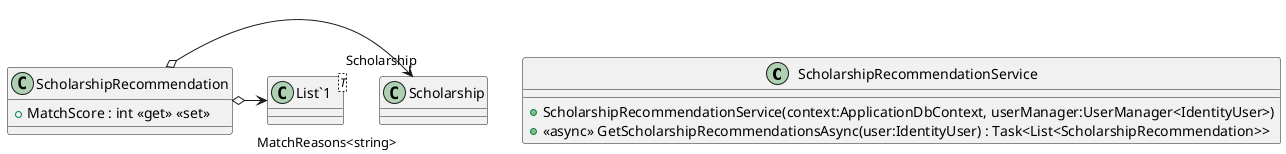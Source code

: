 @startuml
class ScholarshipRecommendationService {
    + ScholarshipRecommendationService(context:ApplicationDbContext, userManager:UserManager<IdentityUser>)
    + <<async>> GetScholarshipRecommendationsAsync(user:IdentityUser) : Task<List<ScholarshipRecommendation>>
}
class ScholarshipRecommendation {
    + MatchScore : int <<get>> <<set>>
}
class "List`1"<T> {
}
ScholarshipRecommendation o-> "Scholarship" Scholarship
ScholarshipRecommendation o-> "MatchReasons<string>" "List`1"
@enduml
